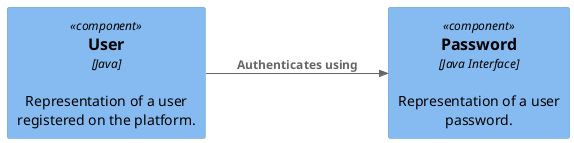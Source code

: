 @startuml
!include <C4/C4_Component.puml>

left to right direction

Component(user, "User", "Java", "Representation of a user registered on the platform.")
Component(password, "Password", "Java Interface", "Representation of a user password.")
Rel(user, password, "Authenticates using")

@enduml
